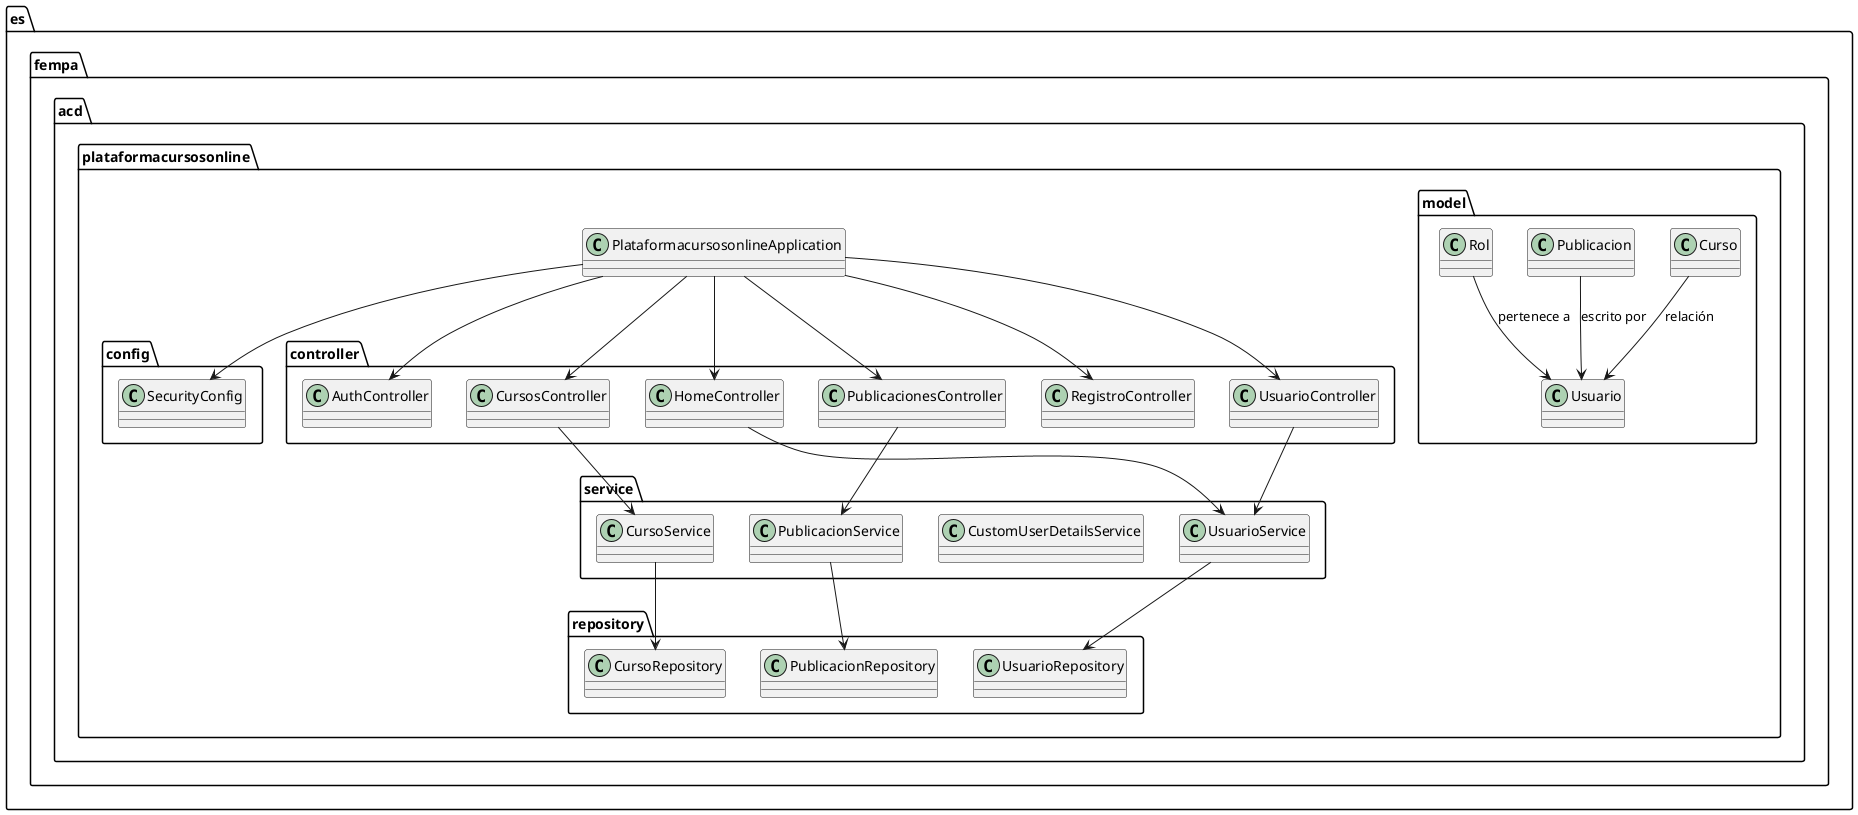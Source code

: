 @startuml
package "es.fempa.acd.plataformacursosonline" {
    class PlataformacursosonlineApplication

    package config {
        class SecurityConfig
    }

    package controller {
        class AuthController
        class CursosController
        class HomeController
        class PublicacionesController
        class RegistroController
        class UsuarioController
    }

    package model {
        class Curso
        class Publicacion
        class Rol
        class Usuario
    }

    package repository {
        class CursoRepository
        class PublicacionRepository
        class UsuarioRepository
    }

    package service {
        class CursoService
        class CustomUserDetailsService
        class PublicacionService
        class UsuarioService
    }
}

PlataformacursosonlineApplication --> SecurityConfig
PlataformacursosonlineApplication --> AuthController
PlataformacursosonlineApplication --> CursosController
PlataformacursosonlineApplication --> HomeController
PlataformacursosonlineApplication --> PublicacionesController
PlataformacursosonlineApplication --> RegistroController
PlataformacursosonlineApplication --> UsuarioController

CursosController --> CursoService
PublicacionesController --> PublicacionService
UsuarioController --> UsuarioService
HomeController --> UsuarioService

CursoService --> CursoRepository
PublicacionService --> PublicacionRepository
UsuarioService --> UsuarioRepository

Curso --> Usuario : "relación"
Publicacion --> Usuario : "escrito por"
Rol --> Usuario : "pertenece a"
@enduml
